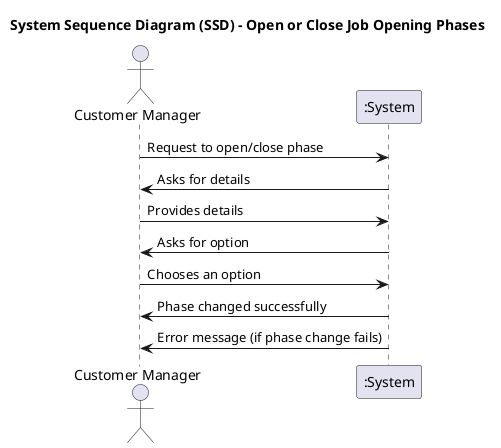 @startuml

title System Sequence Diagram (SSD) - Open or Close Job Opening Phases

actor "Customer Manager" as CM
participant ":System" as S

CM -> S : Request to open/close phase

S -> CM : Asks for details
CM -> S : Provides details

S -> CM : Asks for option
CM -> S : Chooses an option

S -> CM : Phase changed successfully
S -> CM : Error message (if phase change fails)

@enduml
